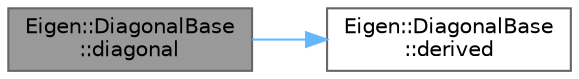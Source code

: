 digraph "Eigen::DiagonalBase::diagonal"
{
 // LATEX_PDF_SIZE
  bgcolor="transparent";
  edge [fontname=Helvetica,fontsize=10,labelfontname=Helvetica,labelfontsize=10];
  node [fontname=Helvetica,fontsize=10,shape=box,height=0.2,width=0.4];
  rankdir="LR";
  Node1 [id="Node000001",label="Eigen::DiagonalBase\l::diagonal",height=0.2,width=0.4,color="gray40", fillcolor="grey60", style="filled", fontcolor="black",tooltip=" "];
  Node1 -> Node2 [id="edge1_Node000001_Node000002",color="steelblue1",style="solid",tooltip=" "];
  Node2 [id="Node000002",label="Eigen::DiagonalBase\l::derived",height=0.2,width=0.4,color="grey40", fillcolor="white", style="filled",URL="$class_eigen_1_1_diagonal_base.html#a52a0abeaa94dc3ee2478f485de9db507",tooltip=" "];
}
